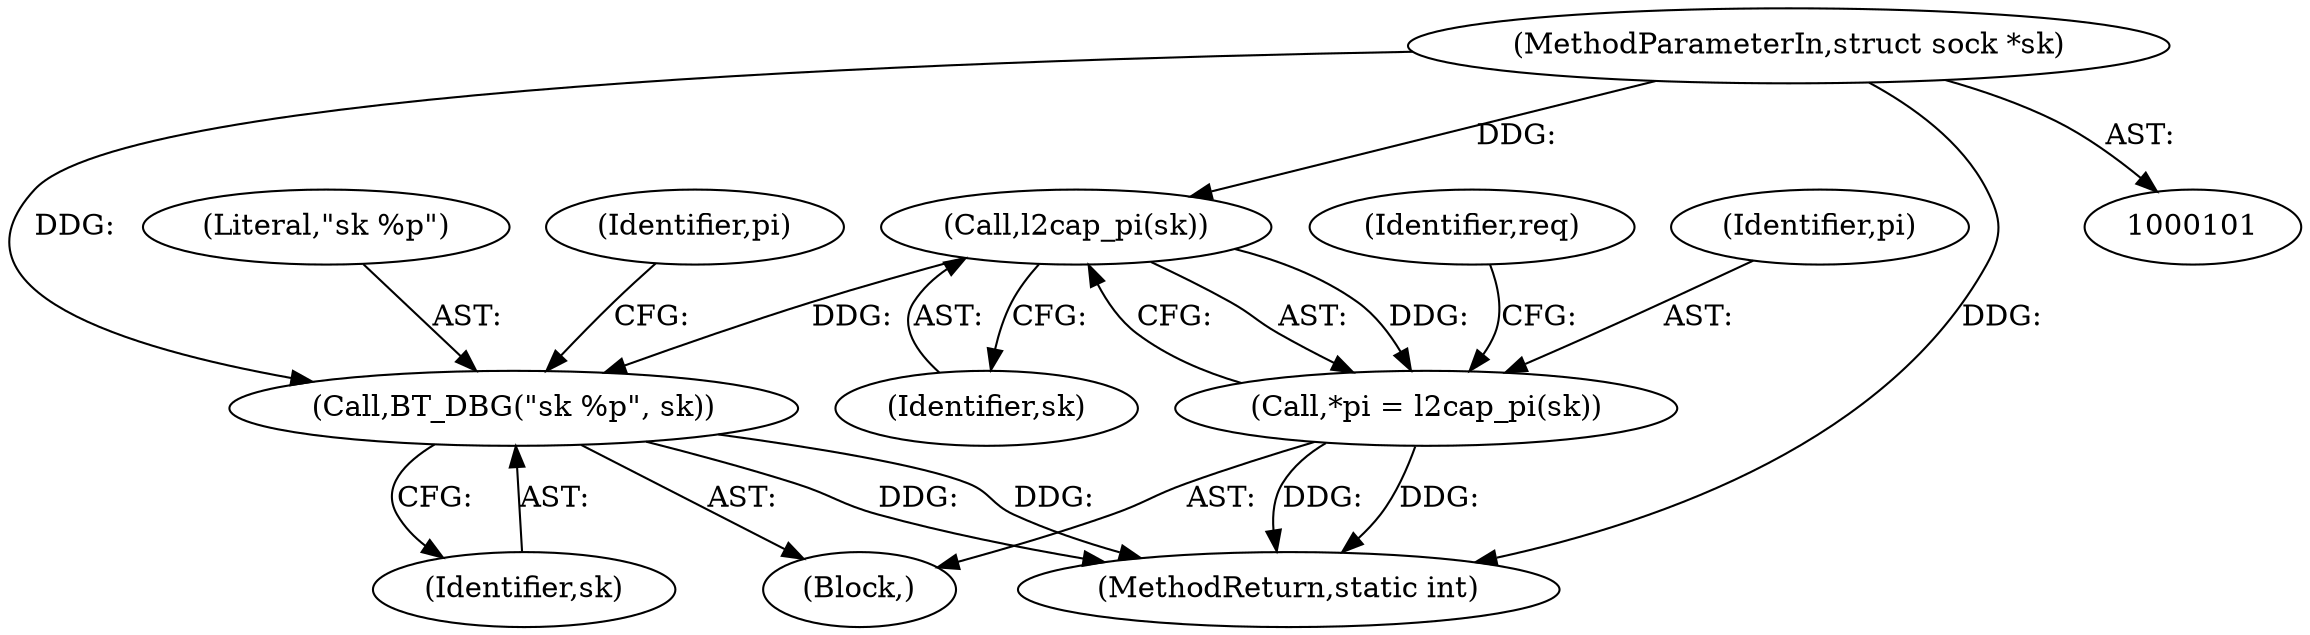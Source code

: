 digraph "0_linux_f2fcfcd670257236ebf2088bbdf26f6a8ef459fe@pointer" {
"1000102" [label="(MethodParameterIn,struct sock *sk)"];
"1000108" [label="(Call,l2cap_pi(sk))"];
"1000106" [label="(Call,*pi = l2cap_pi(sk))"];
"1000121" [label="(Call,BT_DBG(\"sk %p\", sk))"];
"1000121" [label="(Call,BT_DBG(\"sk %p\", sk))"];
"1000112" [label="(Identifier,req)"];
"1000104" [label="(Block,)"];
"1000122" [label="(Literal,\"sk %p\")"];
"1000126" [label="(Identifier,pi)"];
"1000208" [label="(MethodReturn,static int)"];
"1000109" [label="(Identifier,sk)"];
"1000123" [label="(Identifier,sk)"];
"1000108" [label="(Call,l2cap_pi(sk))"];
"1000106" [label="(Call,*pi = l2cap_pi(sk))"];
"1000102" [label="(MethodParameterIn,struct sock *sk)"];
"1000107" [label="(Identifier,pi)"];
"1000102" -> "1000101"  [label="AST: "];
"1000102" -> "1000208"  [label="DDG: "];
"1000102" -> "1000108"  [label="DDG: "];
"1000102" -> "1000121"  [label="DDG: "];
"1000108" -> "1000106"  [label="AST: "];
"1000108" -> "1000109"  [label="CFG: "];
"1000109" -> "1000108"  [label="AST: "];
"1000106" -> "1000108"  [label="CFG: "];
"1000108" -> "1000106"  [label="DDG: "];
"1000108" -> "1000121"  [label="DDG: "];
"1000106" -> "1000104"  [label="AST: "];
"1000107" -> "1000106"  [label="AST: "];
"1000112" -> "1000106"  [label="CFG: "];
"1000106" -> "1000208"  [label="DDG: "];
"1000106" -> "1000208"  [label="DDG: "];
"1000121" -> "1000104"  [label="AST: "];
"1000121" -> "1000123"  [label="CFG: "];
"1000122" -> "1000121"  [label="AST: "];
"1000123" -> "1000121"  [label="AST: "];
"1000126" -> "1000121"  [label="CFG: "];
"1000121" -> "1000208"  [label="DDG: "];
"1000121" -> "1000208"  [label="DDG: "];
}
